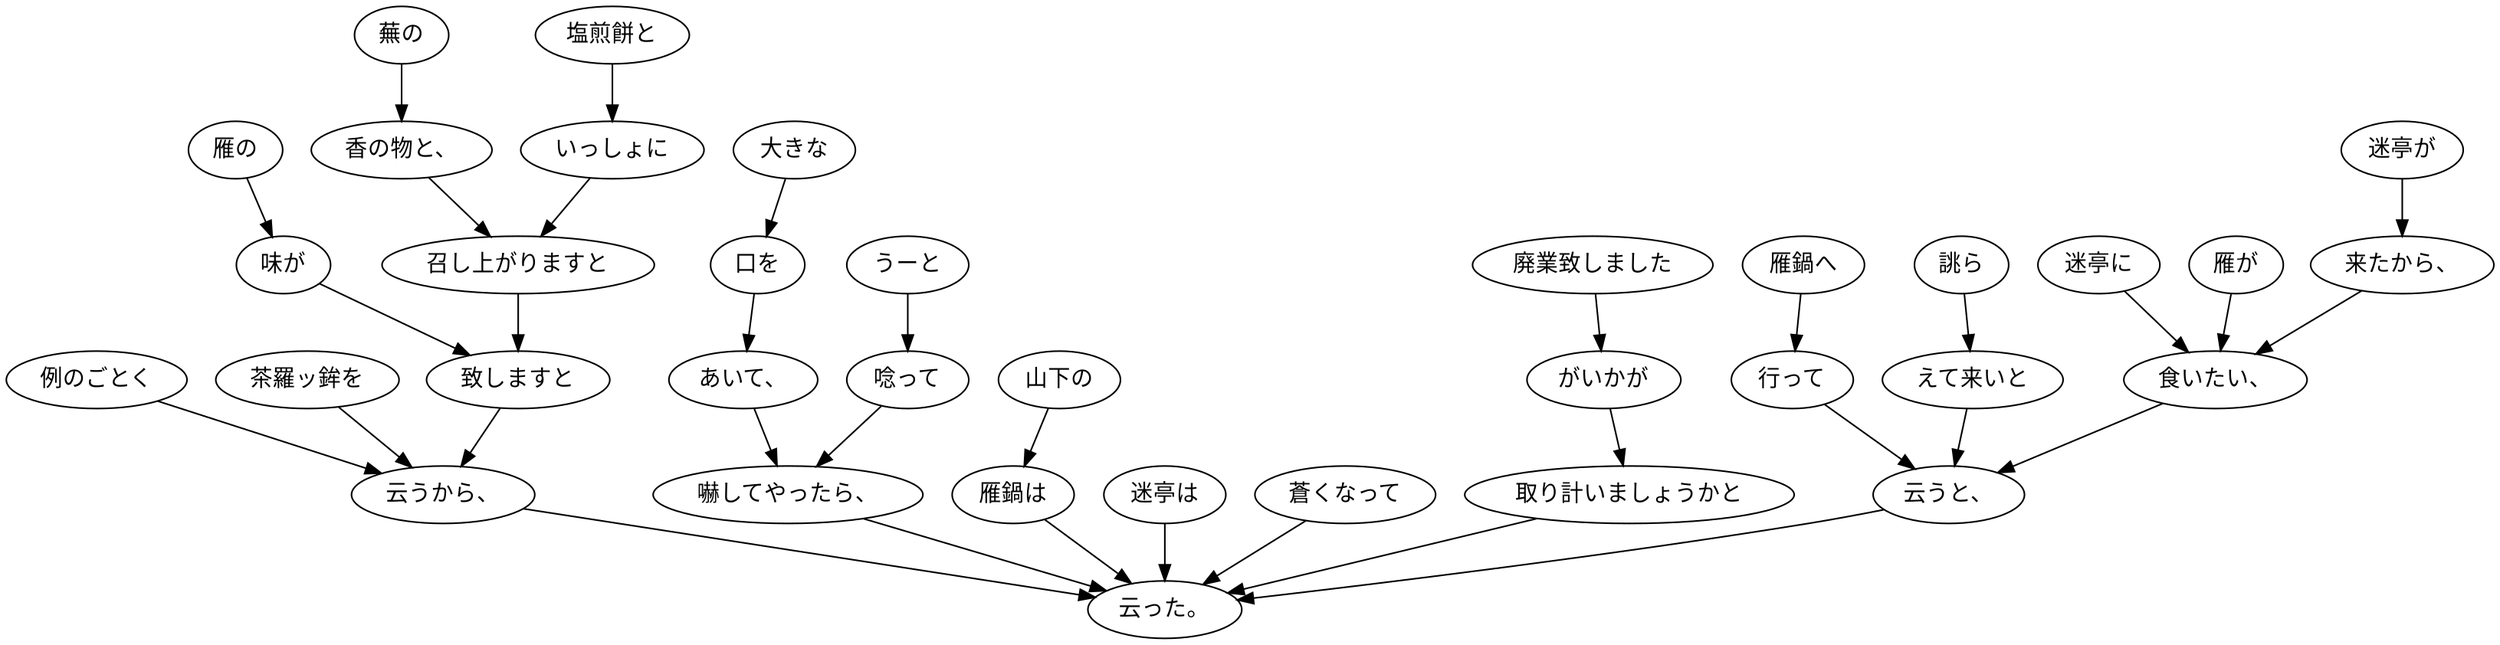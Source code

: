 digraph graph4962 {
	node0 [label="迷亭が"];
	node1 [label="来たから、"];
	node2 [label="迷亭に"];
	node3 [label="雁が"];
	node4 [label="食いたい、"];
	node5 [label="雁鍋へ"];
	node6 [label="行って"];
	node7 [label="誂ら"];
	node8 [label="えて来いと"];
	node9 [label="云うと、"];
	node10 [label="蕪の"];
	node11 [label="香の物と、"];
	node12 [label="塩煎餅と"];
	node13 [label="いっしょに"];
	node14 [label="召し上がりますと"];
	node15 [label="雁の"];
	node16 [label="味が"];
	node17 [label="致しますと"];
	node18 [label="例のごとく"];
	node19 [label="茶羅ッ鉾を"];
	node20 [label="云うから、"];
	node21 [label="大きな"];
	node22 [label="口を"];
	node23 [label="あいて、"];
	node24 [label="うーと"];
	node25 [label="唸って"];
	node26 [label="嚇してやったら、"];
	node27 [label="迷亭は"];
	node28 [label="蒼くなって"];
	node29 [label="山下の"];
	node30 [label="雁鍋は"];
	node31 [label="廃業致しました"];
	node32 [label="がいかが"];
	node33 [label="取り計いましょうかと"];
	node34 [label="云った。"];
	node0 -> node1;
	node1 -> node4;
	node2 -> node4;
	node3 -> node4;
	node4 -> node9;
	node5 -> node6;
	node6 -> node9;
	node7 -> node8;
	node8 -> node9;
	node9 -> node34;
	node10 -> node11;
	node11 -> node14;
	node12 -> node13;
	node13 -> node14;
	node14 -> node17;
	node15 -> node16;
	node16 -> node17;
	node17 -> node20;
	node18 -> node20;
	node19 -> node20;
	node20 -> node34;
	node21 -> node22;
	node22 -> node23;
	node23 -> node26;
	node24 -> node25;
	node25 -> node26;
	node26 -> node34;
	node27 -> node34;
	node28 -> node34;
	node29 -> node30;
	node30 -> node34;
	node31 -> node32;
	node32 -> node33;
	node33 -> node34;
}
